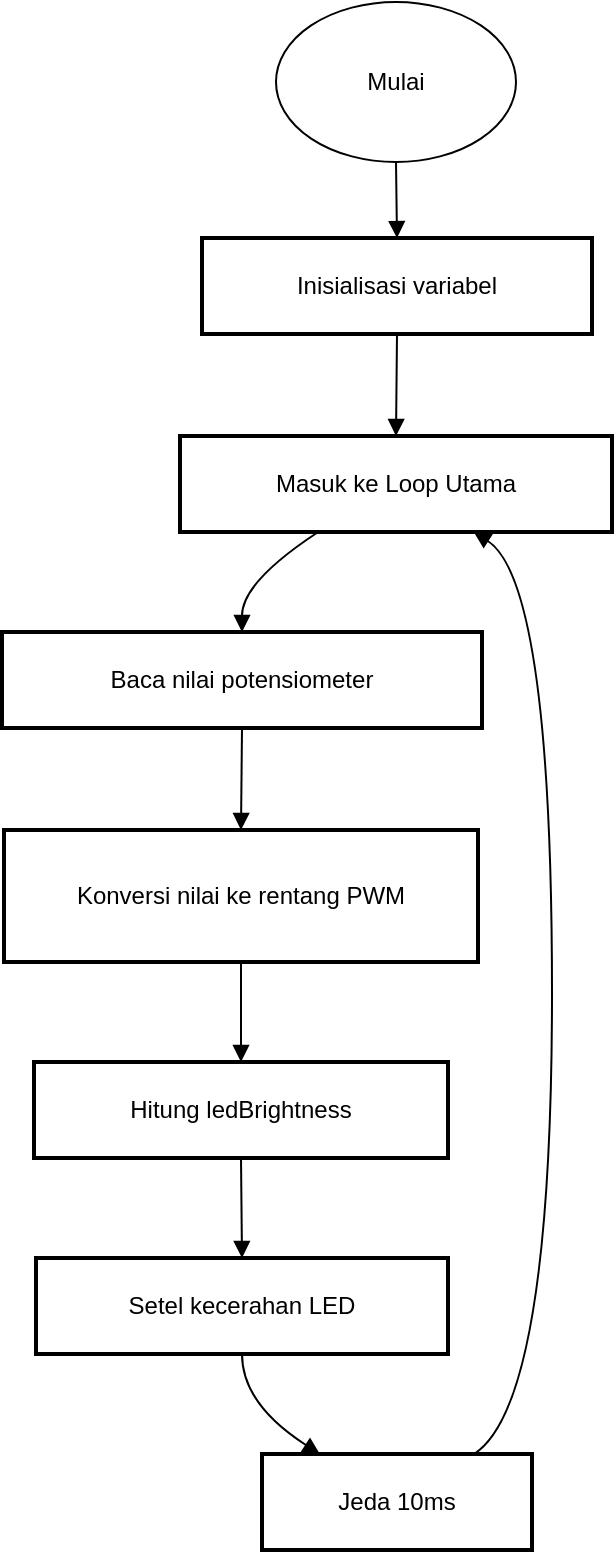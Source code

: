 <mxfile version="24.7.17">
  <diagram name="Halaman-1" id="Tf4IafbUcm6TTa39fpks">
    <mxGraphModel dx="1050" dy="557" grid="1" gridSize="10" guides="1" tooltips="1" connect="1" arrows="1" fold="1" page="1" pageScale="1" pageWidth="827" pageHeight="1169" math="0" shadow="0">
      <root>
        <mxCell id="0" />
        <mxCell id="1" parent="0" />
        <mxCell id="5VCzQkFM-qXbkFizDHjf-2" value="Inisialisasi variabel" style="whiteSpace=wrap;strokeWidth=2;" vertex="1" parent="1">
          <mxGeometry x="120" y="118" width="195" height="48" as="geometry" />
        </mxCell>
        <mxCell id="5VCzQkFM-qXbkFizDHjf-3" value="Masuk ke Loop Utama" style="whiteSpace=wrap;strokeWidth=2;" vertex="1" parent="1">
          <mxGeometry x="109" y="217" width="216" height="48" as="geometry" />
        </mxCell>
        <mxCell id="5VCzQkFM-qXbkFizDHjf-4" value="Baca nilai potensiometer" style="whiteSpace=wrap;strokeWidth=2;" vertex="1" parent="1">
          <mxGeometry x="20" y="315" width="240" height="48" as="geometry" />
        </mxCell>
        <mxCell id="5VCzQkFM-qXbkFizDHjf-5" value="Konversi nilai ke rentang PWM" style="whiteSpace=wrap;strokeWidth=2;" vertex="1" parent="1">
          <mxGeometry x="21" y="414" width="237" height="66" as="geometry" />
        </mxCell>
        <mxCell id="5VCzQkFM-qXbkFizDHjf-6" value="Hitung ledBrightness" style="whiteSpace=wrap;strokeWidth=2;" vertex="1" parent="1">
          <mxGeometry x="36" y="530" width="207" height="48" as="geometry" />
        </mxCell>
        <mxCell id="5VCzQkFM-qXbkFizDHjf-7" value="Setel kecerahan LED" style="whiteSpace=wrap;strokeWidth=2;" vertex="1" parent="1">
          <mxGeometry x="37" y="628" width="206" height="48" as="geometry" />
        </mxCell>
        <mxCell id="5VCzQkFM-qXbkFizDHjf-8" value="Jeda 10ms" style="whiteSpace=wrap;strokeWidth=2;" vertex="1" parent="1">
          <mxGeometry x="150" y="726" width="135" height="48" as="geometry" />
        </mxCell>
        <mxCell id="5VCzQkFM-qXbkFizDHjf-9" value="" style="curved=1;startArrow=none;endArrow=block;exitX=0.5;exitY=1;entryX=0.5;entryY=0.01;rounded=0;exitDx=0;exitDy=0;" edge="1" parent="1" source="5VCzQkFM-qXbkFizDHjf-17" target="5VCzQkFM-qXbkFizDHjf-2">
          <mxGeometry relative="1" as="geometry">
            <Array as="points" />
            <mxPoint x="217.5" y="68" as="sourcePoint" />
          </mxGeometry>
        </mxCell>
        <mxCell id="5VCzQkFM-qXbkFizDHjf-10" value="" style="curved=1;startArrow=none;endArrow=block;exitX=0.5;exitY=1.02;entryX=0.5;entryY=0;rounded=0;" edge="1" parent="1" source="5VCzQkFM-qXbkFizDHjf-2" target="5VCzQkFM-qXbkFizDHjf-3">
          <mxGeometry relative="1" as="geometry">
            <Array as="points" />
          </mxGeometry>
        </mxCell>
        <mxCell id="5VCzQkFM-qXbkFizDHjf-11" value="" style="curved=1;startArrow=none;endArrow=block;exitX=0.32;exitY=1;entryX=0.5;entryY=0;rounded=0;" edge="1" parent="1" source="5VCzQkFM-qXbkFizDHjf-3" target="5VCzQkFM-qXbkFizDHjf-4">
          <mxGeometry relative="1" as="geometry">
            <Array as="points">
              <mxPoint x="140" y="290" />
            </Array>
          </mxGeometry>
        </mxCell>
        <mxCell id="5VCzQkFM-qXbkFizDHjf-12" value="" style="curved=1;startArrow=none;endArrow=block;exitX=0.5;exitY=1.01;entryX=0.5;entryY=-0.01;rounded=0;" edge="1" parent="1" source="5VCzQkFM-qXbkFizDHjf-4" target="5VCzQkFM-qXbkFizDHjf-5">
          <mxGeometry relative="1" as="geometry">
            <Array as="points" />
          </mxGeometry>
        </mxCell>
        <mxCell id="5VCzQkFM-qXbkFizDHjf-13" value="" style="curved=1;startArrow=none;endArrow=block;exitX=0.5;exitY=0.99;entryX=0.5;entryY=-0.01;rounded=0;" edge="1" parent="1" source="5VCzQkFM-qXbkFizDHjf-5" target="5VCzQkFM-qXbkFizDHjf-6">
          <mxGeometry relative="1" as="geometry">
            <Array as="points" />
          </mxGeometry>
        </mxCell>
        <mxCell id="5VCzQkFM-qXbkFizDHjf-14" value="" style="curved=1;startArrow=none;endArrow=block;exitX=0.5;exitY=1;entryX=0.5;entryY=0;rounded=0;" edge="1" parent="1" source="5VCzQkFM-qXbkFizDHjf-6" target="5VCzQkFM-qXbkFizDHjf-7">
          <mxGeometry relative="1" as="geometry">
            <Array as="points" />
          </mxGeometry>
        </mxCell>
        <mxCell id="5VCzQkFM-qXbkFizDHjf-15" value="" style="curved=1;startArrow=none;endArrow=block;exitX=0.5;exitY=1.01;entryX=0.22;entryY=0.01;rounded=0;" edge="1" parent="1" source="5VCzQkFM-qXbkFizDHjf-7" target="5VCzQkFM-qXbkFizDHjf-8">
          <mxGeometry relative="1" as="geometry">
            <Array as="points">
              <mxPoint x="140" y="701" />
            </Array>
          </mxGeometry>
        </mxCell>
        <mxCell id="5VCzQkFM-qXbkFizDHjf-16" value="" style="curved=1;startArrow=none;endArrow=block;exitX=0.78;exitY=0.01;entryX=0.68;entryY=1;rounded=0;" edge="1" parent="1" source="5VCzQkFM-qXbkFizDHjf-8" target="5VCzQkFM-qXbkFizDHjf-3">
          <mxGeometry relative="1" as="geometry">
            <Array as="points">
              <mxPoint x="295" y="701" />
              <mxPoint x="295" y="290" />
            </Array>
          </mxGeometry>
        </mxCell>
        <mxCell id="5VCzQkFM-qXbkFizDHjf-17" value="Mulai" style="ellipse;whiteSpace=wrap;html=1;" vertex="1" parent="1">
          <mxGeometry x="157" width="120" height="80" as="geometry" />
        </mxCell>
      </root>
    </mxGraphModel>
  </diagram>
</mxfile>
